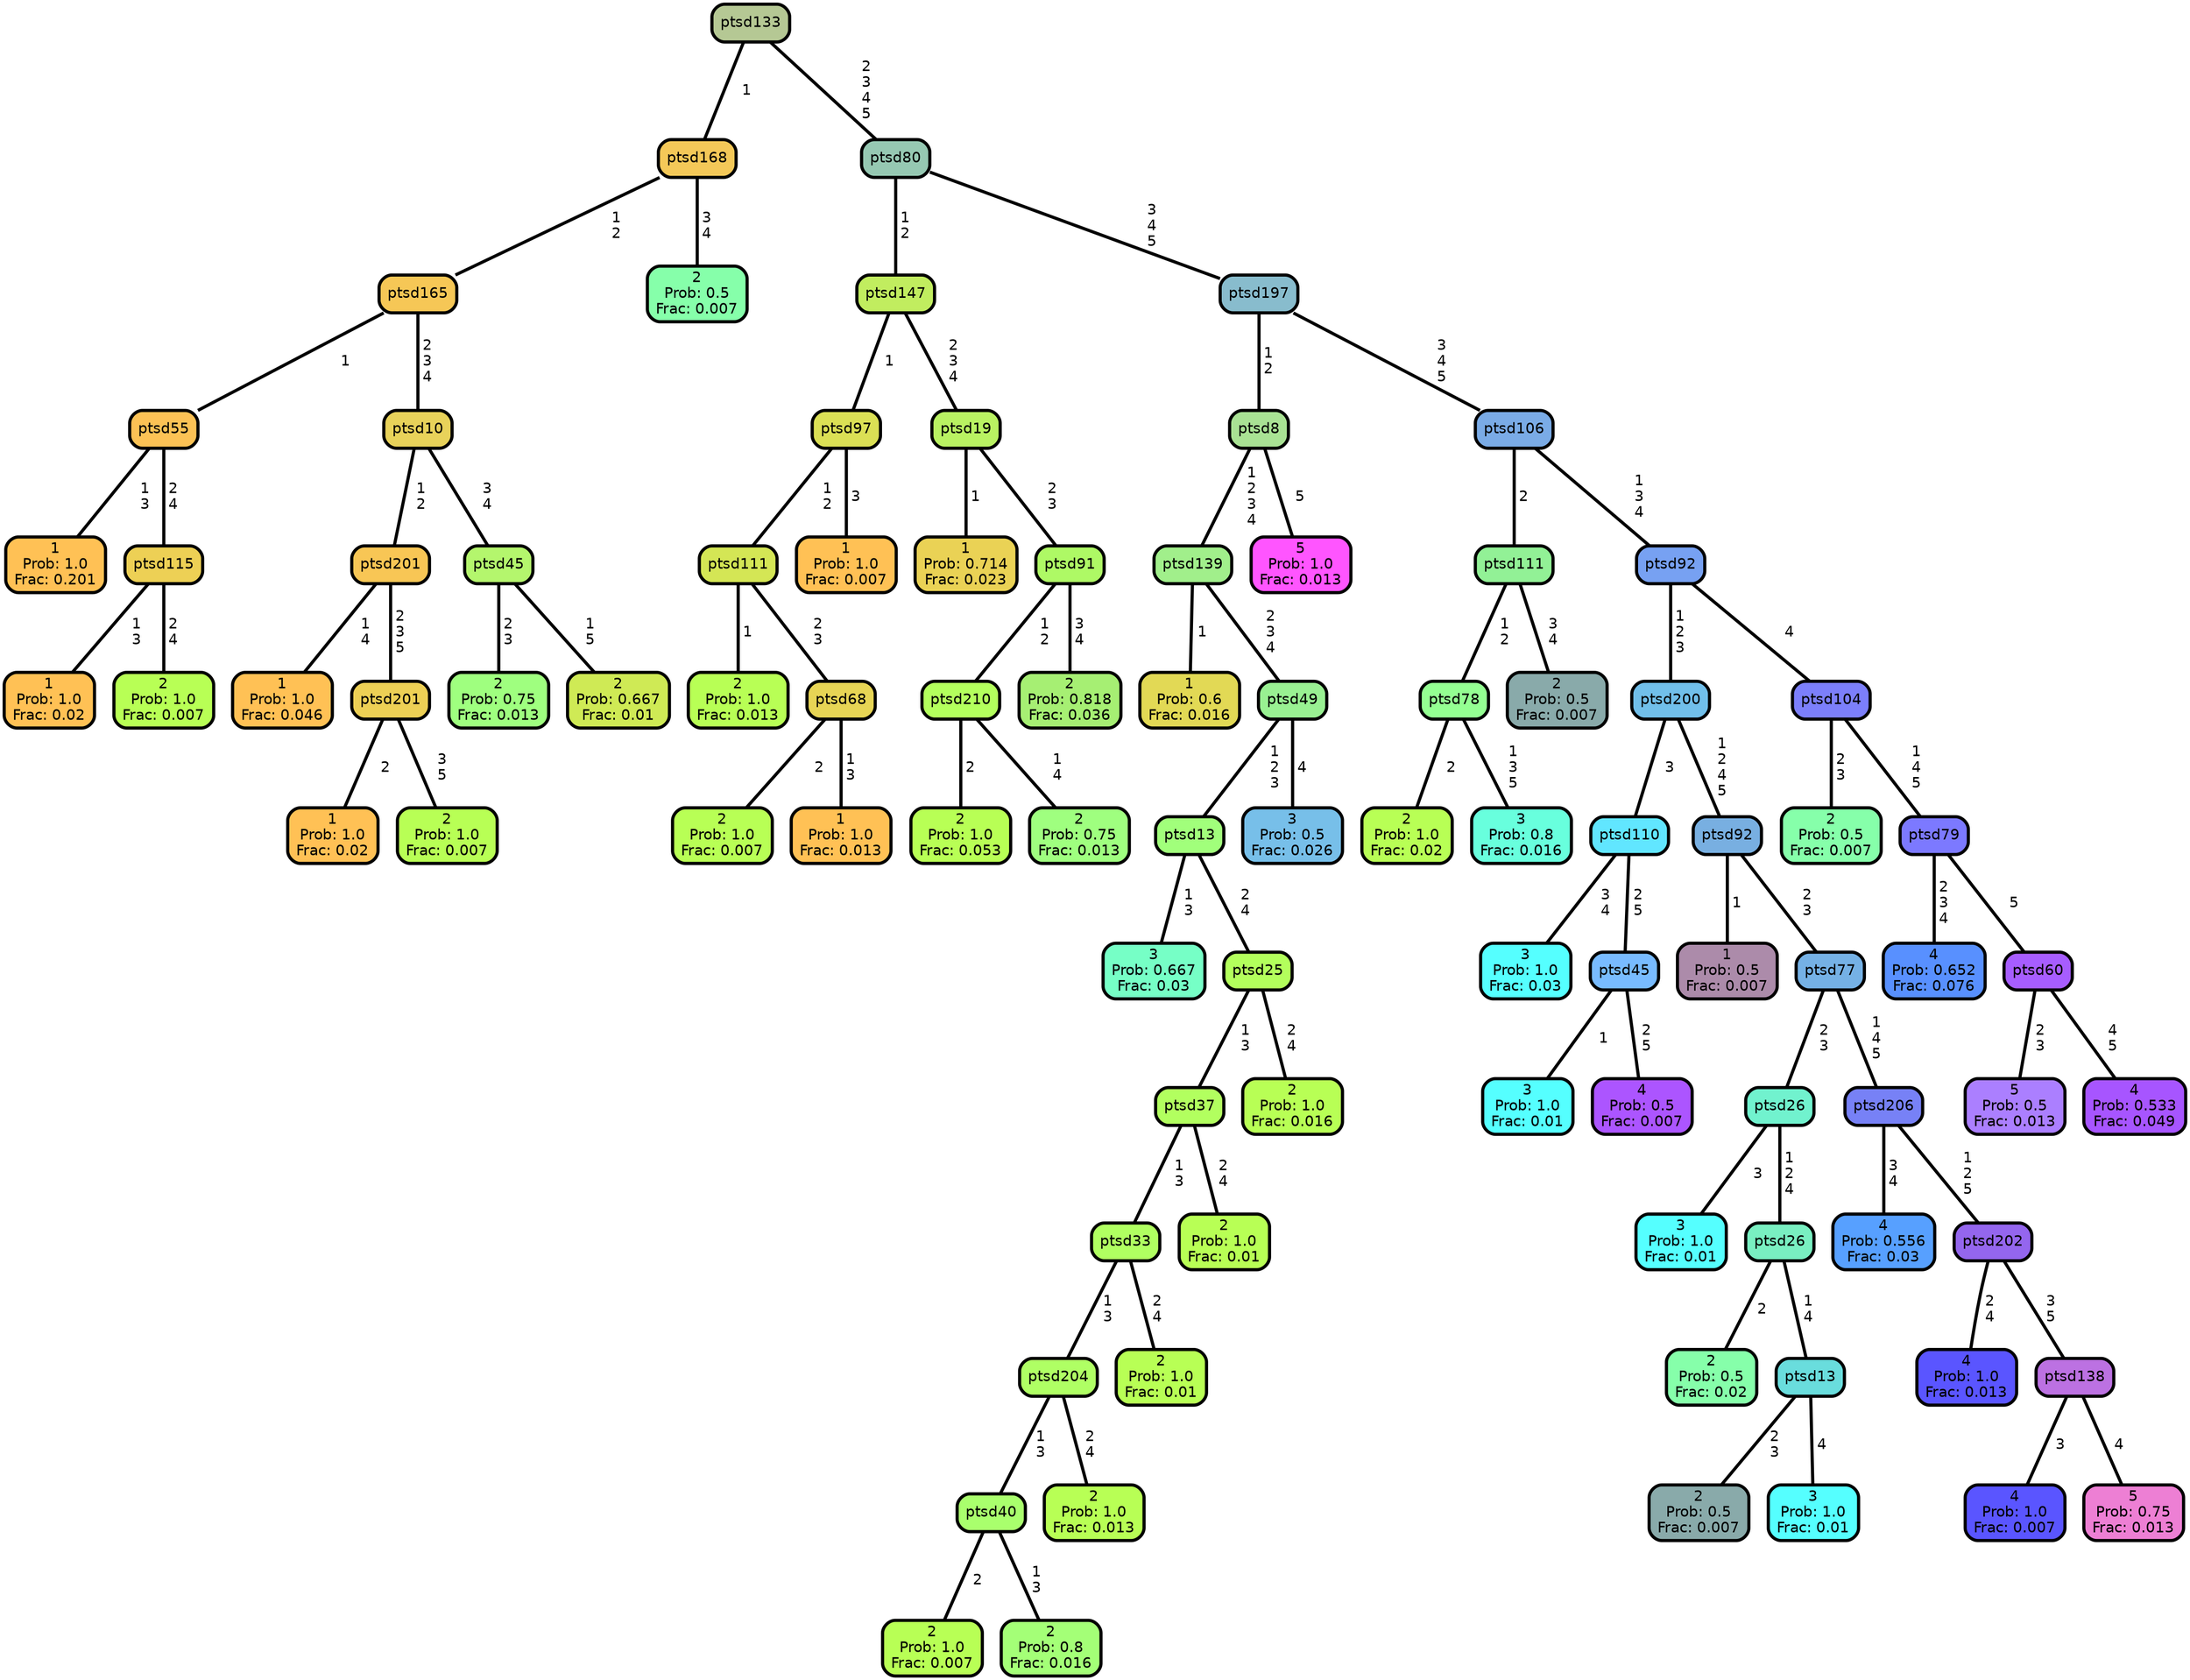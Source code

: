 graph Tree {
node [shape=box, style="filled, rounded",color="black",penwidth="3",fontcolor="black",                 fontname=helvetica] ;
graph [ranksep="0 equally", splines=straight,                 bgcolor=transparent, dpi=60] ;
edge [fontname=helvetica, color=black] ;
0 [label="1
Prob: 1.0
Frac: 0.201", fillcolor="#ffc155"] ;
1 [label="ptsd55",href=".//ptsd55.svg", fillcolor="#fcc255"] ;
2 [label="1
Prob: 1.0
Frac: 0.02", fillcolor="#ffc155"] ;
3 [label="ptsd115",href=".//ptsd115.svg", fillcolor="#edd055"] ;
4 [label="2
Prob: 1.0
Frac: 0.007", fillcolor="#b8ff55"] ;
5 [label="ptsd165",href=".//ptsd165.svg", fillcolor="#f6c756"] ;
6 [label="1
Prob: 1.0
Frac: 0.046", fillcolor="#ffc155"] ;
7 [label="ptsd201",href=".//ptsd201.svg", fillcolor="#f8c655"] ;
8 [label="1
Prob: 1.0
Frac: 0.02", fillcolor="#ffc155"] ;
9 [label="ptsd201",href=".//ptsd201.svg", fillcolor="#edd055"] ;
10 [label="2
Prob: 1.0
Frac: 0.007", fillcolor="#b8ff55"] ;
11 [label="ptsd10",href=".//ptsd10.svg", fillcolor="#e8d25a"] ;
12 [label="2
Prob: 0.75
Frac: 0.013", fillcolor="#9fff7f"] ;
13 [label="ptsd45",href=".//ptsd45.svg", fillcolor="#b4f66d"] ;
14 [label="2
Prob: 0.667
Frac: 0.01", fillcolor="#cfea55"] ;
15 [label="ptsd168",href=".//ptsd168.svg", fillcolor="#f4c858"] ;
16 [label="2
Prob: 0.5
Frac: 0.007", fillcolor="#86ffaa"] ;
17 [label="ptsd133",href=".//ptsd133.svg", fillcolor="#b5c894"] ;
18 [label="2
Prob: 1.0
Frac: 0.013", fillcolor="#b8ff55"] ;
19 [label="ptsd111",href=".//ptsd111.svg", fillcolor="#d4e655"] ;
20 [label="2
Prob: 1.0
Frac: 0.007", fillcolor="#b8ff55"] ;
21 [label="ptsd68",href=".//ptsd68.svg", fillcolor="#e7d555"] ;
22 [label="1
Prob: 1.0
Frac: 0.013", fillcolor="#ffc155"] ;
23 [label="ptsd97",href=".//ptsd97.svg", fillcolor="#dbe055"] ;
24 [label="1
Prob: 1.0
Frac: 0.007", fillcolor="#ffc155"] ;
25 [label="ptsd147",href=".//ptsd147.svg", fillcolor="#c1ed5f"] ;
26 [label="1
Prob: 0.714
Frac: 0.023", fillcolor="#ead255"] ;
27 [label="ptsd19",href=".//ptsd19.svg", fillcolor="#b9f262"] ;
28 [label="2
Prob: 1.0
Frac: 0.053", fillcolor="#b8ff55"] ;
29 [label="ptsd210",href=".//ptsd210.svg", fillcolor="#b3ff5d"] ;
30 [label="2
Prob: 0.75
Frac: 0.013", fillcolor="#9fff7f"] ;
31 [label="ptsd91",href=".//ptsd91.svg", fillcolor="#aef965"] ;
32 [label="2
Prob: 0.818
Frac: 0.036", fillcolor="#a6ef73"] ;
33 [label="ptsd80",href=".//ptsd80.svg", fillcolor="#96c8b2"] ;
34 [label="1
Prob: 0.6
Frac: 0.016", fillcolor="#e2d955"] ;
35 [label="ptsd139",href=".//ptsd139.svg", fillcolor="#a1ef8b"] ;
36 [label="3
Prob: 0.667
Frac: 0.03", fillcolor="#76ffc6"] ;
37 [label="ptsd13",href=".//ptsd13.svg", fillcolor="#a1ff7b"] ;
38 [label="2
Prob: 1.0
Frac: 0.007", fillcolor="#b8ff55"] ;
39 [label="ptsd40",href=".//ptsd40.svg", fillcolor="#a9ff6d"] ;
40 [label="2
Prob: 0.8
Frac: 0.016", fillcolor="#a4ff77"] ;
41 [label="ptsd204",href=".//ptsd204.svg", fillcolor="#afff64"] ;
42 [label="2
Prob: 1.0
Frac: 0.013", fillcolor="#b8ff55"] ;
43 [label="ptsd33",href=".//ptsd33.svg", fillcolor="#b0ff61"] ;
44 [label="2
Prob: 1.0
Frac: 0.01", fillcolor="#b8ff55"] ;
45 [label="ptsd37",href=".//ptsd37.svg", fillcolor="#b2ff5f"] ;
46 [label="2
Prob: 1.0
Frac: 0.01", fillcolor="#b8ff55"] ;
47 [label="ptsd25",href=".//ptsd25.svg", fillcolor="#b3ff5c"] ;
48 [label="2
Prob: 1.0
Frac: 0.016", fillcolor="#b8ff55"] ;
49 [label="ptsd49",href=".//ptsd49.svg", fillcolor="#99f192"] ;
50 [label="3
Prob: 0.5
Frac: 0.026", fillcolor="#77bfe9"] ;
51 [label="ptsd8",href=".//ptsd8.svg", fillcolor="#a9e294"] ;
52 [label="5
Prob: 1.0
Frac: 0.013", fillcolor="#ff55ff"] ;
53 [label="ptsd197",href=".//ptsd197.svg", fillcolor="#88bccd"] ;
54 [label="2
Prob: 1.0
Frac: 0.02", fillcolor="#b8ff55"] ;
55 [label="ptsd78",href=".//ptsd78.svg", fillcolor="#94ff92"] ;
56 [label="3
Prob: 0.8
Frac: 0.016", fillcolor="#68ffdd"] ;
57 [label="ptsd111",href=".//ptsd111.svg", fillcolor="#92f196"] ;
58 [label="2
Prob: 0.5
Frac: 0.007", fillcolor="#89aaaa"] ;
59 [label="ptsd106",href=".//ptsd106.svg", fillcolor="#7aabe6"] ;
60 [label="3
Prob: 1.0
Frac: 0.03", fillcolor="#55ffff"] ;
61 [label="ptsd110",href=".//ptsd110.svg", fillcolor="#61e6ff"] ;
62 [label="3
Prob: 1.0
Frac: 0.01", fillcolor="#55ffff"] ;
63 [label="ptsd45",href=".//ptsd45.svg", fillcolor="#78bbff"] ;
64 [label="4
Prob: 0.5
Frac: 0.007", fillcolor="#ac55ff"] ;
65 [label="ptsd200",href=".//ptsd200.svg", fillcolor="#71bfea"] ;
66 [label="1
Prob: 0.5
Frac: 0.007", fillcolor="#ac8baa"] ;
67 [label="ptsd92",href=".//ptsd92.svg", fillcolor="#78afe1"] ;
68 [label="3
Prob: 1.0
Frac: 0.01", fillcolor="#55ffff"] ;
69 [label="ptsd26",href=".//ptsd26.svg", fillcolor="#71f2ce"] ;
70 [label="2
Prob: 0.5
Frac: 0.02", fillcolor="#86ffaa"] ;
71 [label="ptsd26",href=".//ptsd26.svg", fillcolor="#79efc1"] ;
72 [label="2
Prob: 0.5
Frac: 0.007", fillcolor="#89aaaa"] ;
73 [label="ptsd13",href=".//ptsd13.svg", fillcolor="#69dddd"] ;
74 [label="3
Prob: 1.0
Frac: 0.01", fillcolor="#55ffff"] ;
75 [label="ptsd77",href=".//ptsd77.svg", fillcolor="#75b1e5"] ;
76 [label="4
Prob: 0.556
Frac: 0.03", fillcolor="#57a0ff"] ;
77 [label="ptsd206",href=".//ptsd206.svg", fillcolor="#7781f6"] ;
78 [label="4
Prob: 1.0
Frac: 0.013", fillcolor="#5a55ff"] ;
79 [label="ptsd202",href=".//ptsd202.svg", fillcolor="#9466ee"] ;
80 [label="4
Prob: 1.0
Frac: 0.007", fillcolor="#5a55ff"] ;
81 [label="ptsd138",href=".//ptsd138.svg", fillcolor="#bc71e2"] ;
82 [label="5
Prob: 0.75
Frac: 0.013", fillcolor="#ed7fd4"] ;
83 [label="ptsd92",href=".//ptsd92.svg", fillcolor="#77a1f2"] ;
84 [label="2
Prob: 0.5
Frac: 0.007", fillcolor="#86ffaa"] ;
85 [label="ptsd104",href=".//ptsd104.svg", fillcolor="#7c7ffb"] ;
86 [label="4
Prob: 0.652
Frac: 0.076", fillcolor="#5890ff"] ;
87 [label="ptsd79",href=".//ptsd79.svg", fillcolor="#7c79ff"] ;
88 [label="5
Prob: 0.5
Frac: 0.013", fillcolor="#ab7fff"] ;
89 [label="ptsd60",href=".//ptsd60.svg", fillcolor="#a75dff"] ;
90 [label="4
Prob: 0.533
Frac: 0.049", fillcolor="#a755ff"] ;
1 -- 0 [label=" 1\n 3",penwidth=3] ;
1 -- 3 [label=" 2\n 4",penwidth=3] ;
3 -- 2 [label=" 1\n 3",penwidth=3] ;
3 -- 4 [label=" 2\n 4",penwidth=3] ;
5 -- 1 [label=" 1",penwidth=3] ;
5 -- 11 [label=" 2\n 3\n 4",penwidth=3] ;
7 -- 6 [label=" 1\n 4",penwidth=3] ;
7 -- 9 [label=" 2\n 3\n 5",penwidth=3] ;
9 -- 8 [label=" 2",penwidth=3] ;
9 -- 10 [label=" 3\n 5",penwidth=3] ;
11 -- 7 [label=" 1\n 2",penwidth=3] ;
11 -- 13 [label=" 3\n 4",penwidth=3] ;
13 -- 12 [label=" 2\n 3",penwidth=3] ;
13 -- 14 [label=" 1\n 5",penwidth=3] ;
15 -- 5 [label=" 1\n 2",penwidth=3] ;
15 -- 16 [label=" 3\n 4",penwidth=3] ;
17 -- 15 [label=" 1",penwidth=3] ;
17 -- 33 [label=" 2\n 3\n 4\n 5",penwidth=3] ;
19 -- 18 [label=" 1",penwidth=3] ;
19 -- 21 [label=" 2\n 3",penwidth=3] ;
21 -- 20 [label=" 2",penwidth=3] ;
21 -- 22 [label=" 1\n 3",penwidth=3] ;
23 -- 19 [label=" 1\n 2",penwidth=3] ;
23 -- 24 [label=" 3",penwidth=3] ;
25 -- 23 [label=" 1",penwidth=3] ;
25 -- 27 [label=" 2\n 3\n 4",penwidth=3] ;
27 -- 26 [label=" 1",penwidth=3] ;
27 -- 31 [label=" 2\n 3",penwidth=3] ;
29 -- 28 [label=" 2",penwidth=3] ;
29 -- 30 [label=" 1\n 4",penwidth=3] ;
31 -- 29 [label=" 1\n 2",penwidth=3] ;
31 -- 32 [label=" 3\n 4",penwidth=3] ;
33 -- 25 [label=" 1\n 2",penwidth=3] ;
33 -- 53 [label=" 3\n 4\n 5",penwidth=3] ;
35 -- 34 [label=" 1",penwidth=3] ;
35 -- 49 [label=" 2\n 3\n 4",penwidth=3] ;
37 -- 36 [label=" 1\n 3",penwidth=3] ;
37 -- 47 [label=" 2\n 4",penwidth=3] ;
39 -- 38 [label=" 2",penwidth=3] ;
39 -- 40 [label=" 1\n 3",penwidth=3] ;
41 -- 39 [label=" 1\n 3",penwidth=3] ;
41 -- 42 [label=" 2\n 4",penwidth=3] ;
43 -- 41 [label=" 1\n 3",penwidth=3] ;
43 -- 44 [label=" 2\n 4",penwidth=3] ;
45 -- 43 [label=" 1\n 3",penwidth=3] ;
45 -- 46 [label=" 2\n 4",penwidth=3] ;
47 -- 45 [label=" 1\n 3",penwidth=3] ;
47 -- 48 [label=" 2\n 4",penwidth=3] ;
49 -- 37 [label=" 1\n 2\n 3",penwidth=3] ;
49 -- 50 [label=" 4",penwidth=3] ;
51 -- 35 [label=" 1\n 2\n 3\n 4",penwidth=3] ;
51 -- 52 [label=" 5",penwidth=3] ;
53 -- 51 [label=" 1\n 2",penwidth=3] ;
53 -- 59 [label=" 3\n 4\n 5",penwidth=3] ;
55 -- 54 [label=" 2",penwidth=3] ;
55 -- 56 [label=" 1\n 3\n 5",penwidth=3] ;
57 -- 55 [label=" 1\n 2",penwidth=3] ;
57 -- 58 [label=" 3\n 4",penwidth=3] ;
59 -- 57 [label=" 2",penwidth=3] ;
59 -- 83 [label=" 1\n 3\n 4",penwidth=3] ;
61 -- 60 [label=" 3\n 4",penwidth=3] ;
61 -- 63 [label=" 2\n 5",penwidth=3] ;
63 -- 62 [label=" 1",penwidth=3] ;
63 -- 64 [label=" 2\n 5",penwidth=3] ;
65 -- 61 [label=" 3",penwidth=3] ;
65 -- 67 [label=" 1\n 2\n 4\n 5",penwidth=3] ;
67 -- 66 [label=" 1",penwidth=3] ;
67 -- 75 [label=" 2\n 3",penwidth=3] ;
69 -- 68 [label=" 3",penwidth=3] ;
69 -- 71 [label=" 1\n 2\n 4",penwidth=3] ;
71 -- 70 [label=" 2",penwidth=3] ;
71 -- 73 [label=" 1\n 4",penwidth=3] ;
73 -- 72 [label=" 2\n 3",penwidth=3] ;
73 -- 74 [label=" 4",penwidth=3] ;
75 -- 69 [label=" 2\n 3",penwidth=3] ;
75 -- 77 [label=" 1\n 4\n 5",penwidth=3] ;
77 -- 76 [label=" 3\n 4",penwidth=3] ;
77 -- 79 [label=" 1\n 2\n 5",penwidth=3] ;
79 -- 78 [label=" 2\n 4",penwidth=3] ;
79 -- 81 [label=" 3\n 5",penwidth=3] ;
81 -- 80 [label=" 3",penwidth=3] ;
81 -- 82 [label=" 4",penwidth=3] ;
83 -- 65 [label=" 1\n 2\n 3",penwidth=3] ;
83 -- 85 [label=" 4",penwidth=3] ;
85 -- 84 [label=" 2\n 3",penwidth=3] ;
85 -- 87 [label=" 1\n 4\n 5",penwidth=3] ;
87 -- 86 [label=" 2\n 3\n 4",penwidth=3] ;
87 -- 89 [label=" 5",penwidth=3] ;
89 -- 88 [label=" 2\n 3",penwidth=3] ;
89 -- 90 [label=" 4\n 5",penwidth=3] ;
{rank = same;}}